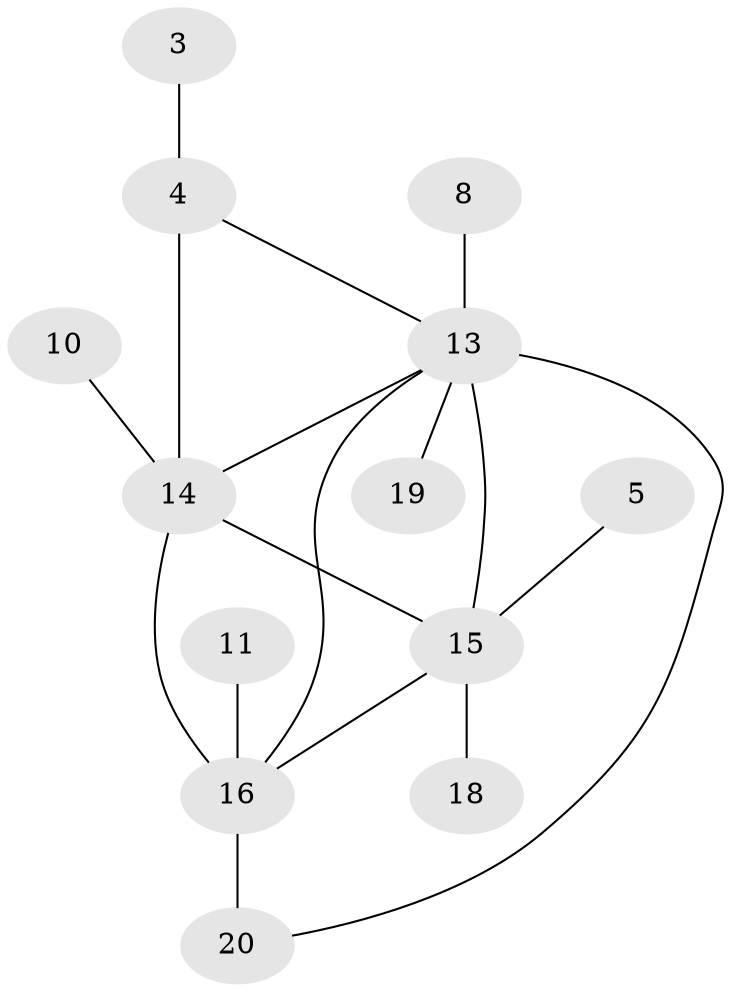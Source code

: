// original degree distribution, {0: 0.14, 2: 0.14, 1: 0.2, 4: 0.22, 5: 0.14, 3: 0.12, 7: 0.02, 6: 0.02}
// Generated by graph-tools (version 1.1) at 2025/35/03/04/25 23:35:53]
// undirected, 13 vertices, 17 edges
graph export_dot {
  node [color=gray90,style=filled];
  3;
  4;
  5;
  8;
  10;
  11;
  13;
  14;
  15;
  16;
  18;
  19;
  20;
  3 -- 4 [weight=2.0];
  4 -- 13 [weight=1.0];
  4 -- 14 [weight=3.0];
  5 -- 15 [weight=1.0];
  8 -- 13 [weight=1.0];
  10 -- 14 [weight=1.0];
  11 -- 16 [weight=3.0];
  13 -- 14 [weight=2.0];
  13 -- 15 [weight=4.0];
  13 -- 16 [weight=1.0];
  13 -- 19 [weight=1.0];
  13 -- 20 [weight=1.0];
  14 -- 15 [weight=5.0];
  14 -- 16 [weight=3.0];
  15 -- 16 [weight=2.0];
  15 -- 18 [weight=1.0];
  16 -- 20 [weight=2.0];
}
